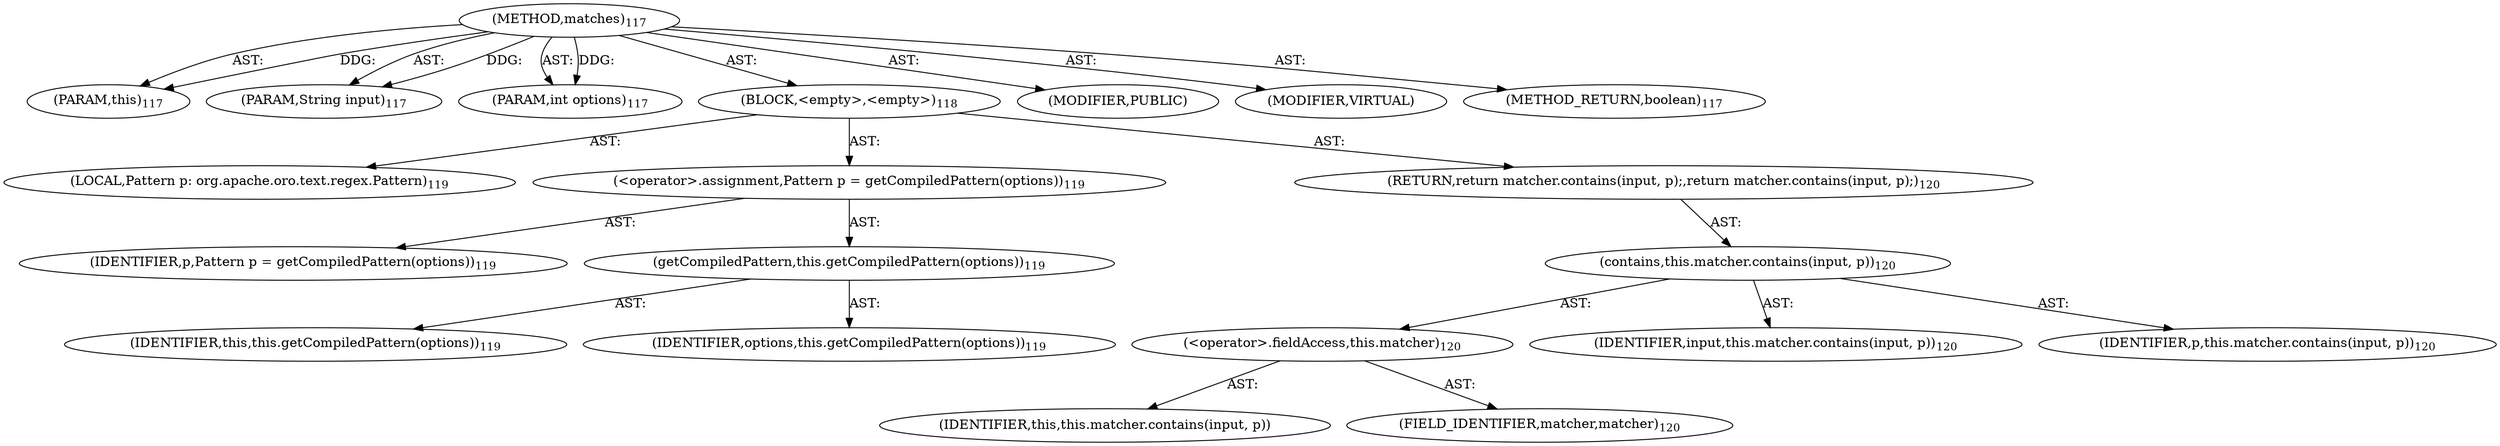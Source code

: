 digraph "matches" {  
"111669149701" [label = <(METHOD,matches)<SUB>117</SUB>> ]
"115964116996" [label = <(PARAM,this)<SUB>117</SUB>> ]
"115964117003" [label = <(PARAM,String input)<SUB>117</SUB>> ]
"115964117004" [label = <(PARAM,int options)<SUB>117</SUB>> ]
"25769803784" [label = <(BLOCK,&lt;empty&gt;,&lt;empty&gt;)<SUB>118</SUB>> ]
"94489280514" [label = <(LOCAL,Pattern p: org.apache.oro.text.regex.Pattern)<SUB>119</SUB>> ]
"30064771095" [label = <(&lt;operator&gt;.assignment,Pattern p = getCompiledPattern(options))<SUB>119</SUB>> ]
"68719476759" [label = <(IDENTIFIER,p,Pattern p = getCompiledPattern(options))<SUB>119</SUB>> ]
"30064771096" [label = <(getCompiledPattern,this.getCompiledPattern(options))<SUB>119</SUB>> ]
"68719476740" [label = <(IDENTIFIER,this,this.getCompiledPattern(options))<SUB>119</SUB>> ]
"68719476760" [label = <(IDENTIFIER,options,this.getCompiledPattern(options))<SUB>119</SUB>> ]
"146028888067" [label = <(RETURN,return matcher.contains(input, p);,return matcher.contains(input, p);)<SUB>120</SUB>> ]
"30064771097" [label = <(contains,this.matcher.contains(input, p))<SUB>120</SUB>> ]
"30064771098" [label = <(&lt;operator&gt;.fieldAccess,this.matcher)<SUB>120</SUB>> ]
"68719476761" [label = <(IDENTIFIER,this,this.matcher.contains(input, p))> ]
"55834574856" [label = <(FIELD_IDENTIFIER,matcher,matcher)<SUB>120</SUB>> ]
"68719476762" [label = <(IDENTIFIER,input,this.matcher.contains(input, p))<SUB>120</SUB>> ]
"68719476763" [label = <(IDENTIFIER,p,this.matcher.contains(input, p))<SUB>120</SUB>> ]
"133143986189" [label = <(MODIFIER,PUBLIC)> ]
"133143986190" [label = <(MODIFIER,VIRTUAL)> ]
"128849018885" [label = <(METHOD_RETURN,boolean)<SUB>117</SUB>> ]
  "111669149701" -> "115964116996"  [ label = "AST: "] 
  "111669149701" -> "115964117003"  [ label = "AST: "] 
  "111669149701" -> "115964117004"  [ label = "AST: "] 
  "111669149701" -> "25769803784"  [ label = "AST: "] 
  "111669149701" -> "133143986189"  [ label = "AST: "] 
  "111669149701" -> "133143986190"  [ label = "AST: "] 
  "111669149701" -> "128849018885"  [ label = "AST: "] 
  "25769803784" -> "94489280514"  [ label = "AST: "] 
  "25769803784" -> "30064771095"  [ label = "AST: "] 
  "25769803784" -> "146028888067"  [ label = "AST: "] 
  "30064771095" -> "68719476759"  [ label = "AST: "] 
  "30064771095" -> "30064771096"  [ label = "AST: "] 
  "30064771096" -> "68719476740"  [ label = "AST: "] 
  "30064771096" -> "68719476760"  [ label = "AST: "] 
  "146028888067" -> "30064771097"  [ label = "AST: "] 
  "30064771097" -> "30064771098"  [ label = "AST: "] 
  "30064771097" -> "68719476762"  [ label = "AST: "] 
  "30064771097" -> "68719476763"  [ label = "AST: "] 
  "30064771098" -> "68719476761"  [ label = "AST: "] 
  "30064771098" -> "55834574856"  [ label = "AST: "] 
  "111669149701" -> "115964116996"  [ label = "DDG: "] 
  "111669149701" -> "115964117003"  [ label = "DDG: "] 
  "111669149701" -> "115964117004"  [ label = "DDG: "] 
}
